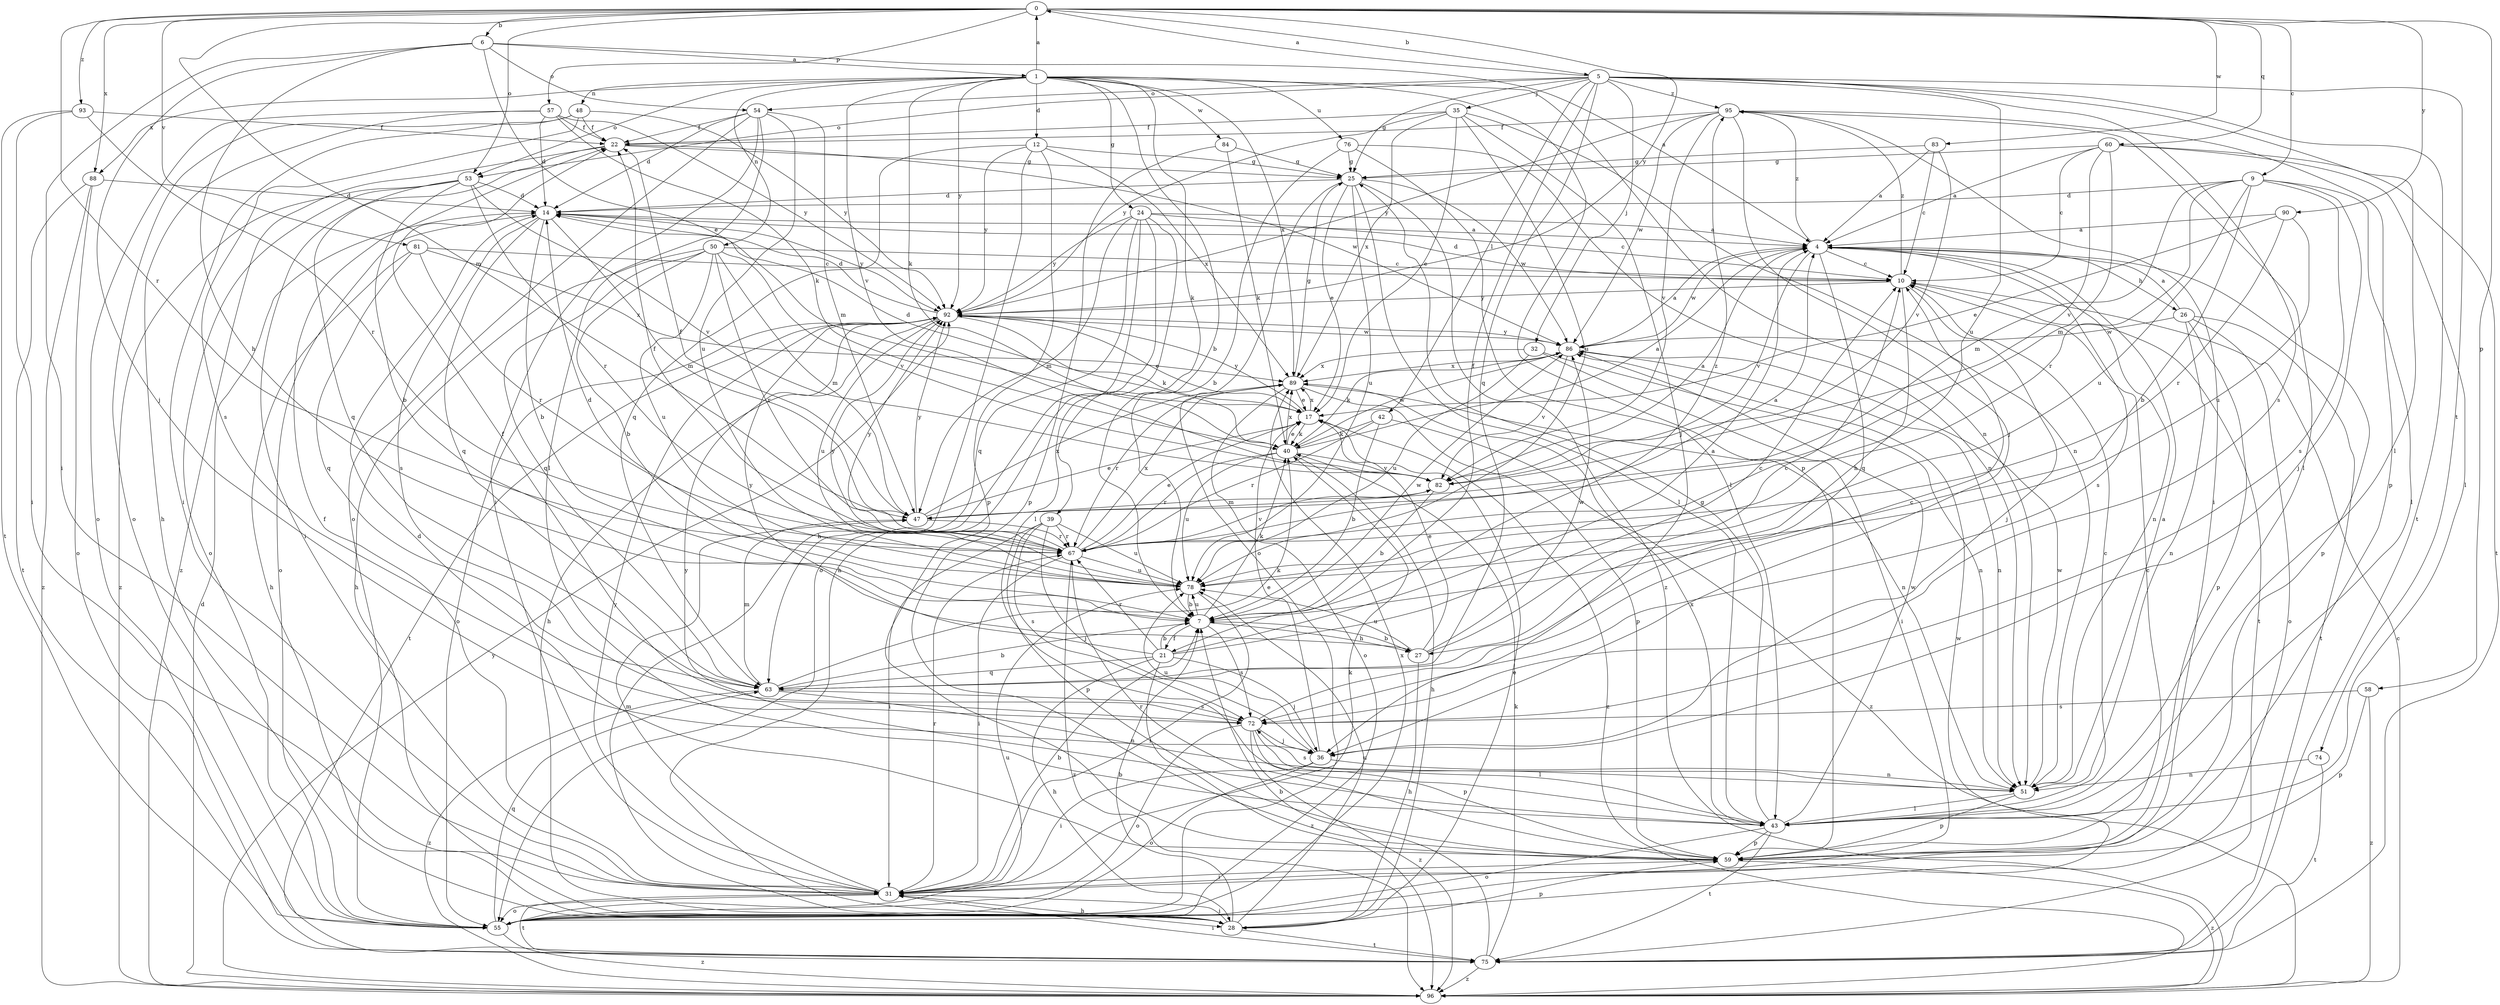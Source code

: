 strict digraph  {
0;
1;
4;
5;
6;
7;
9;
10;
12;
14;
17;
21;
22;
24;
25;
26;
27;
28;
31;
32;
35;
36;
39;
40;
42;
43;
47;
48;
50;
51;
53;
54;
55;
57;
58;
59;
60;
63;
67;
72;
74;
75;
76;
78;
81;
82;
83;
84;
86;
88;
89;
90;
92;
93;
95;
96;
0 -> 5  [label=b];
0 -> 6  [label=b];
0 -> 9  [label=c];
0 -> 47  [label=m];
0 -> 53  [label=o];
0 -> 57  [label=p];
0 -> 58  [label=p];
0 -> 60  [label=q];
0 -> 67  [label=r];
0 -> 81  [label=v];
0 -> 83  [label=w];
0 -> 88  [label=x];
0 -> 90  [label=y];
0 -> 92  [label=y];
0 -> 93  [label=z];
1 -> 0  [label=a];
1 -> 7  [label=b];
1 -> 12  [label=d];
1 -> 24  [label=g];
1 -> 39  [label=k];
1 -> 40  [label=k];
1 -> 48  [label=n];
1 -> 50  [label=n];
1 -> 51  [label=n];
1 -> 53  [label=o];
1 -> 59  [label=p];
1 -> 76  [label=u];
1 -> 82  [label=v];
1 -> 84  [label=w];
1 -> 88  [label=x];
1 -> 89  [label=x];
1 -> 92  [label=y];
4 -> 10  [label=c];
4 -> 26  [label=h];
4 -> 51  [label=n];
4 -> 59  [label=p];
4 -> 63  [label=q];
4 -> 72  [label=s];
4 -> 82  [label=v];
4 -> 86  [label=w];
4 -> 95  [label=z];
5 -> 0  [label=a];
5 -> 21  [label=f];
5 -> 25  [label=g];
5 -> 32  [label=j];
5 -> 35  [label=j];
5 -> 42  [label=l];
5 -> 43  [label=l];
5 -> 53  [label=o];
5 -> 54  [label=o];
5 -> 63  [label=q];
5 -> 72  [label=s];
5 -> 74  [label=t];
5 -> 75  [label=t];
5 -> 78  [label=u];
5 -> 95  [label=z];
6 -> 1  [label=a];
6 -> 4  [label=a];
6 -> 17  [label=e];
6 -> 27  [label=h];
6 -> 31  [label=i];
6 -> 36  [label=j];
6 -> 54  [label=o];
7 -> 21  [label=f];
7 -> 27  [label=h];
7 -> 40  [label=k];
7 -> 72  [label=s];
7 -> 78  [label=u];
7 -> 86  [label=w];
7 -> 95  [label=z];
9 -> 7  [label=b];
9 -> 14  [label=d];
9 -> 36  [label=j];
9 -> 43  [label=l];
9 -> 47  [label=m];
9 -> 67  [label=r];
9 -> 72  [label=s];
9 -> 78  [label=u];
10 -> 14  [label=d];
10 -> 27  [label=h];
10 -> 36  [label=j];
10 -> 75  [label=t];
10 -> 92  [label=y];
10 -> 95  [label=z];
12 -> 25  [label=g];
12 -> 28  [label=h];
12 -> 59  [label=p];
12 -> 63  [label=q];
12 -> 89  [label=x];
12 -> 92  [label=y];
14 -> 4  [label=a];
14 -> 7  [label=b];
14 -> 47  [label=m];
14 -> 55  [label=o];
14 -> 63  [label=q];
14 -> 72  [label=s];
14 -> 92  [label=y];
17 -> 14  [label=d];
17 -> 40  [label=k];
17 -> 89  [label=x];
17 -> 92  [label=y];
17 -> 96  [label=z];
21 -> 4  [label=a];
21 -> 7  [label=b];
21 -> 10  [label=c];
21 -> 28  [label=h];
21 -> 36  [label=j];
21 -> 63  [label=q];
21 -> 67  [label=r];
21 -> 92  [label=y];
21 -> 96  [label=z];
22 -> 25  [label=g];
22 -> 63  [label=q];
22 -> 86  [label=w];
22 -> 96  [label=z];
24 -> 4  [label=a];
24 -> 10  [label=c];
24 -> 28  [label=h];
24 -> 43  [label=l];
24 -> 47  [label=m];
24 -> 55  [label=o];
24 -> 63  [label=q];
24 -> 92  [label=y];
25 -> 14  [label=d];
25 -> 17  [label=e];
25 -> 43  [label=l];
25 -> 55  [label=o];
25 -> 78  [label=u];
25 -> 86  [label=w];
25 -> 96  [label=z];
26 -> 4  [label=a];
26 -> 51  [label=n];
26 -> 55  [label=o];
26 -> 59  [label=p];
26 -> 75  [label=t];
26 -> 86  [label=w];
27 -> 7  [label=b];
27 -> 10  [label=c];
27 -> 17  [label=e];
27 -> 28  [label=h];
27 -> 78  [label=u];
27 -> 86  [label=w];
28 -> 7  [label=b];
28 -> 17  [label=e];
28 -> 31  [label=i];
28 -> 59  [label=p];
28 -> 75  [label=t];
28 -> 78  [label=u];
31 -> 7  [label=b];
31 -> 22  [label=f];
31 -> 28  [label=h];
31 -> 40  [label=k];
31 -> 47  [label=m];
31 -> 55  [label=o];
31 -> 67  [label=r];
31 -> 75  [label=t];
31 -> 92  [label=y];
32 -> 31  [label=i];
32 -> 51  [label=n];
32 -> 78  [label=u];
32 -> 89  [label=x];
35 -> 17  [label=e];
35 -> 22  [label=f];
35 -> 36  [label=j];
35 -> 51  [label=n];
35 -> 78  [label=u];
35 -> 89  [label=x];
35 -> 92  [label=y];
36 -> 17  [label=e];
36 -> 31  [label=i];
36 -> 51  [label=n];
36 -> 55  [label=o];
36 -> 78  [label=u];
39 -> 31  [label=i];
39 -> 36  [label=j];
39 -> 59  [label=p];
39 -> 67  [label=r];
39 -> 72  [label=s];
39 -> 78  [label=u];
40 -> 4  [label=a];
40 -> 17  [label=e];
40 -> 28  [label=h];
40 -> 67  [label=r];
40 -> 78  [label=u];
40 -> 82  [label=v];
40 -> 86  [label=w];
40 -> 89  [label=x];
42 -> 7  [label=b];
42 -> 40  [label=k];
42 -> 67  [label=r];
42 -> 96  [label=z];
43 -> 10  [label=c];
43 -> 25  [label=g];
43 -> 55  [label=o];
43 -> 59  [label=p];
43 -> 75  [label=t];
43 -> 86  [label=w];
43 -> 89  [label=x];
43 -> 92  [label=y];
47 -> 17  [label=e];
47 -> 22  [label=f];
47 -> 67  [label=r];
47 -> 89  [label=x];
47 -> 92  [label=y];
48 -> 22  [label=f];
48 -> 31  [label=i];
48 -> 55  [label=o];
48 -> 72  [label=s];
48 -> 92  [label=y];
50 -> 7  [label=b];
50 -> 10  [label=c];
50 -> 28  [label=h];
50 -> 47  [label=m];
50 -> 63  [label=q];
50 -> 67  [label=r];
50 -> 78  [label=u];
50 -> 82  [label=v];
51 -> 4  [label=a];
51 -> 43  [label=l];
51 -> 59  [label=p];
51 -> 72  [label=s];
51 -> 86  [label=w];
53 -> 7  [label=b];
53 -> 14  [label=d];
53 -> 31  [label=i];
53 -> 55  [label=o];
53 -> 67  [label=r];
53 -> 82  [label=v];
53 -> 96  [label=z];
54 -> 14  [label=d];
54 -> 22  [label=f];
54 -> 31  [label=i];
54 -> 43  [label=l];
54 -> 47  [label=m];
54 -> 55  [label=o];
54 -> 78  [label=u];
55 -> 63  [label=q];
55 -> 78  [label=u];
55 -> 86  [label=w];
55 -> 89  [label=x];
55 -> 96  [label=z];
57 -> 14  [label=d];
57 -> 22  [label=f];
57 -> 28  [label=h];
57 -> 40  [label=k];
57 -> 55  [label=o];
57 -> 92  [label=y];
58 -> 59  [label=p];
58 -> 72  [label=s];
58 -> 96  [label=z];
59 -> 10  [label=c];
59 -> 14  [label=d];
59 -> 31  [label=i];
59 -> 67  [label=r];
59 -> 96  [label=z];
60 -> 4  [label=a];
60 -> 10  [label=c];
60 -> 25  [label=g];
60 -> 43  [label=l];
60 -> 47  [label=m];
60 -> 75  [label=t];
60 -> 82  [label=v];
63 -> 7  [label=b];
63 -> 40  [label=k];
63 -> 47  [label=m];
63 -> 51  [label=n];
63 -> 72  [label=s];
63 -> 96  [label=z];
67 -> 4  [label=a];
67 -> 17  [label=e];
67 -> 22  [label=f];
67 -> 31  [label=i];
67 -> 78  [label=u];
67 -> 82  [label=v];
67 -> 89  [label=x];
67 -> 92  [label=y];
67 -> 96  [label=z];
72 -> 10  [label=c];
72 -> 22  [label=f];
72 -> 36  [label=j];
72 -> 43  [label=l];
72 -> 55  [label=o];
72 -> 59  [label=p];
72 -> 96  [label=z];
74 -> 51  [label=n];
74 -> 75  [label=t];
75 -> 7  [label=b];
75 -> 31  [label=i];
75 -> 40  [label=k];
75 -> 96  [label=z];
76 -> 7  [label=b];
76 -> 25  [label=g];
76 -> 43  [label=l];
76 -> 51  [label=n];
78 -> 7  [label=b];
78 -> 14  [label=d];
78 -> 31  [label=i];
78 -> 92  [label=y];
81 -> 10  [label=c];
81 -> 28  [label=h];
81 -> 63  [label=q];
81 -> 67  [label=r];
81 -> 89  [label=x];
82 -> 4  [label=a];
82 -> 7  [label=b];
82 -> 47  [label=m];
83 -> 4  [label=a];
83 -> 10  [label=c];
83 -> 25  [label=g];
83 -> 82  [label=v];
84 -> 25  [label=g];
84 -> 40  [label=k];
84 -> 59  [label=p];
86 -> 4  [label=a];
86 -> 40  [label=k];
86 -> 51  [label=n];
86 -> 82  [label=v];
86 -> 89  [label=x];
86 -> 92  [label=y];
88 -> 14  [label=d];
88 -> 55  [label=o];
88 -> 75  [label=t];
88 -> 96  [label=z];
89 -> 17  [label=e];
89 -> 25  [label=g];
89 -> 51  [label=n];
89 -> 55  [label=o];
89 -> 59  [label=p];
89 -> 67  [label=r];
90 -> 4  [label=a];
90 -> 17  [label=e];
90 -> 67  [label=r];
90 -> 78  [label=u];
92 -> 14  [label=d];
92 -> 17  [label=e];
92 -> 28  [label=h];
92 -> 40  [label=k];
92 -> 55  [label=o];
92 -> 75  [label=t];
92 -> 78  [label=u];
92 -> 86  [label=w];
93 -> 22  [label=f];
93 -> 31  [label=i];
93 -> 67  [label=r];
93 -> 75  [label=t];
95 -> 22  [label=f];
95 -> 31  [label=i];
95 -> 36  [label=j];
95 -> 43  [label=l];
95 -> 59  [label=p];
95 -> 82  [label=v];
95 -> 86  [label=w];
95 -> 92  [label=y];
96 -> 10  [label=c];
96 -> 14  [label=d];
96 -> 92  [label=y];
}
